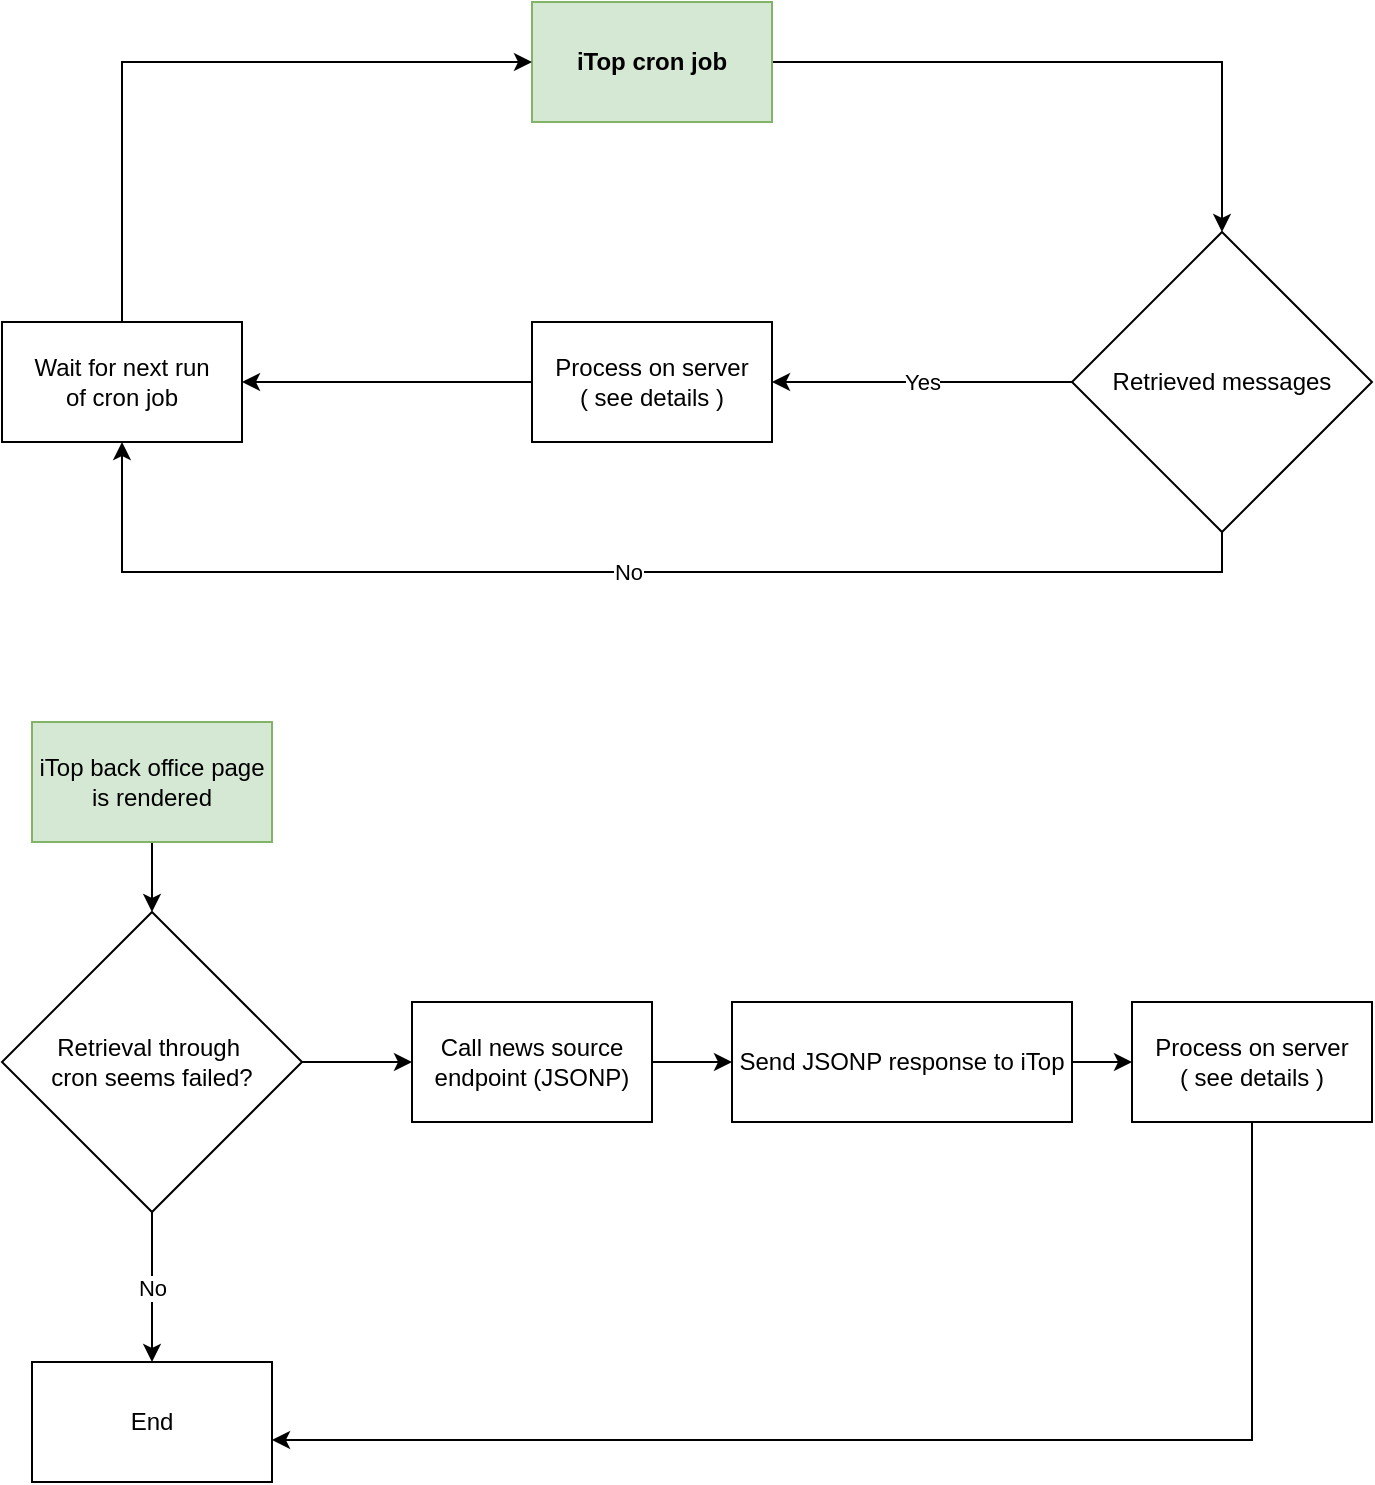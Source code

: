 <mxfile version="22.1.21" type="device" pages="3">
  <diagram id="cV-Tk9_wPNWi82MupT_c" name="Methods of retrieval">
    <mxGraphModel dx="1562" dy="1037" grid="1" gridSize="10" guides="1" tooltips="1" connect="1" arrows="1" fold="1" page="1" pageScale="1" pageWidth="850" pageHeight="1100" math="0" shadow="0">
      <root>
        <mxCell id="0" />
        <mxCell id="1" parent="0" />
        <mxCell id="ZC8OoPljzns8-YZzOIFs-5" value="" style="edgeStyle=orthogonalEdgeStyle;rounded=0;orthogonalLoop=1;jettySize=auto;html=1;" parent="1" source="ZC8OoPljzns8-YZzOIFs-1" target="ZC8OoPljzns8-YZzOIFs-4" edge="1">
          <mxGeometry relative="1" as="geometry" />
        </mxCell>
        <mxCell id="ZC8OoPljzns8-YZzOIFs-1" value="iTop cron job" style="rounded=0;whiteSpace=wrap;html=1;fontStyle=1;fillColor=#d5e8d4;strokeColor=#82b366;" parent="1" vertex="1">
          <mxGeometry x="360" y="20" width="120" height="60" as="geometry" />
        </mxCell>
        <mxCell id="ZC8OoPljzns8-YZzOIFs-19" value="No" style="edgeStyle=orthogonalEdgeStyle;rounded=0;orthogonalLoop=1;jettySize=auto;html=1;exitX=0.5;exitY=1;exitDx=0;exitDy=0;entryX=0.5;entryY=1;entryDx=0;entryDy=0;" parent="1" source="ZC8OoPljzns8-YZzOIFs-4" target="ZC8OoPljzns8-YZzOIFs-6" edge="1">
          <mxGeometry relative="1" as="geometry" />
        </mxCell>
        <mxCell id="ZC8OoPljzns8-YZzOIFs-21" value="Yes" style="edgeStyle=orthogonalEdgeStyle;rounded=0;orthogonalLoop=1;jettySize=auto;html=1;" parent="1" source="ZC8OoPljzns8-YZzOIFs-4" target="ZC8OoPljzns8-YZzOIFs-20" edge="1">
          <mxGeometry relative="1" as="geometry" />
        </mxCell>
        <mxCell id="ZC8OoPljzns8-YZzOIFs-4" value="Retrieved messages" style="rhombus;whiteSpace=wrap;html=1;" parent="1" vertex="1">
          <mxGeometry x="630" y="135" width="150" height="150" as="geometry" />
        </mxCell>
        <mxCell id="ZC8OoPljzns8-YZzOIFs-8" style="edgeStyle=orthogonalEdgeStyle;rounded=0;orthogonalLoop=1;jettySize=auto;html=1;exitX=0.5;exitY=0;exitDx=0;exitDy=0;entryX=0;entryY=0.5;entryDx=0;entryDy=0;" parent="1" source="ZC8OoPljzns8-YZzOIFs-6" target="ZC8OoPljzns8-YZzOIFs-1" edge="1">
          <mxGeometry relative="1" as="geometry" />
        </mxCell>
        <mxCell id="ZC8OoPljzns8-YZzOIFs-6" value="Wait for next run&lt;br&gt;of cron job" style="whiteSpace=wrap;html=1;" parent="1" vertex="1">
          <mxGeometry x="95" y="180" width="120" height="60" as="geometry" />
        </mxCell>
        <mxCell id="ZC8OoPljzns8-YZzOIFs-16" value="" style="edgeStyle=orthogonalEdgeStyle;rounded=0;orthogonalLoop=1;jettySize=auto;html=1;" parent="1" source="ZC8OoPljzns8-YZzOIFs-14" target="ZC8OoPljzns8-YZzOIFs-15" edge="1">
          <mxGeometry relative="1" as="geometry" />
        </mxCell>
        <mxCell id="ZC8OoPljzns8-YZzOIFs-14" value="iTop back office page&lt;br&gt;is rendered" style="rounded=0;whiteSpace=wrap;html=1;fillColor=#d5e8d4;strokeColor=#82b366;" parent="1" vertex="1">
          <mxGeometry x="110" y="380" width="120" height="60" as="geometry" />
        </mxCell>
        <mxCell id="ZC8OoPljzns8-YZzOIFs-18" value="No" style="edgeStyle=orthogonalEdgeStyle;rounded=0;orthogonalLoop=1;jettySize=auto;html=1;" parent="1" source="ZC8OoPljzns8-YZzOIFs-15" target="ZC8OoPljzns8-YZzOIFs-17" edge="1">
          <mxGeometry relative="1" as="geometry" />
        </mxCell>
        <mxCell id="ZC8OoPljzns8-YZzOIFs-25" value="" style="edgeStyle=orthogonalEdgeStyle;rounded=0;orthogonalLoop=1;jettySize=auto;html=1;" parent="1" source="ZC8OoPljzns8-YZzOIFs-15" target="ZC8OoPljzns8-YZzOIFs-24" edge="1">
          <mxGeometry relative="1" as="geometry" />
        </mxCell>
        <mxCell id="ZC8OoPljzns8-YZzOIFs-15" value="Retrieval through&amp;nbsp;&lt;br&gt;cron seems failed?" style="rhombus;whiteSpace=wrap;html=1;rounded=0;" parent="1" vertex="1">
          <mxGeometry x="95" y="475" width="150" height="150" as="geometry" />
        </mxCell>
        <mxCell id="ZC8OoPljzns8-YZzOIFs-17" value="End" style="whiteSpace=wrap;html=1;rounded=0;" parent="1" vertex="1">
          <mxGeometry x="110" y="700" width="120" height="60" as="geometry" />
        </mxCell>
        <mxCell id="ZC8OoPljzns8-YZzOIFs-23" style="edgeStyle=orthogonalEdgeStyle;rounded=0;orthogonalLoop=1;jettySize=auto;html=1;exitX=0;exitY=0.5;exitDx=0;exitDy=0;entryX=1;entryY=0.5;entryDx=0;entryDy=0;" parent="1" source="ZC8OoPljzns8-YZzOIFs-20" target="ZC8OoPljzns8-YZzOIFs-6" edge="1">
          <mxGeometry relative="1" as="geometry">
            <mxPoint x="280" y="210" as="targetPoint" />
          </mxGeometry>
        </mxCell>
        <mxCell id="ZC8OoPljzns8-YZzOIFs-20" value="Process on server&lt;br&gt;( see details )" style="whiteSpace=wrap;html=1;" parent="1" vertex="1">
          <mxGeometry x="360" y="180" width="120" height="60" as="geometry" />
        </mxCell>
        <mxCell id="ZC8OoPljzns8-YZzOIFs-27" value="" style="edgeStyle=orthogonalEdgeStyle;rounded=0;orthogonalLoop=1;jettySize=auto;html=1;" parent="1" source="ZC8OoPljzns8-YZzOIFs-24" target="ZC8OoPljzns8-YZzOIFs-26" edge="1">
          <mxGeometry relative="1" as="geometry" />
        </mxCell>
        <mxCell id="ZC8OoPljzns8-YZzOIFs-24" value="Call news source endpoint (JSONP)" style="whiteSpace=wrap;html=1;rounded=0;" parent="1" vertex="1">
          <mxGeometry x="300" y="520" width="120" height="60" as="geometry" />
        </mxCell>
        <mxCell id="ZC8OoPljzns8-YZzOIFs-29" value="" style="edgeStyle=orthogonalEdgeStyle;rounded=0;orthogonalLoop=1;jettySize=auto;html=1;" parent="1" source="ZC8OoPljzns8-YZzOIFs-26" target="ZC8OoPljzns8-YZzOIFs-28" edge="1">
          <mxGeometry relative="1" as="geometry" />
        </mxCell>
        <mxCell id="ZC8OoPljzns8-YZzOIFs-26" value="Send JSONP response to iTop" style="whiteSpace=wrap;html=1;rounded=0;" parent="1" vertex="1">
          <mxGeometry x="460" y="520" width="170" height="60" as="geometry" />
        </mxCell>
        <mxCell id="ZC8OoPljzns8-YZzOIFs-30" style="edgeStyle=orthogonalEdgeStyle;rounded=0;orthogonalLoop=1;jettySize=auto;html=1;exitX=0.5;exitY=1;exitDx=0;exitDy=0;entryX=1;entryY=0.65;entryDx=0;entryDy=0;entryPerimeter=0;" parent="1" source="ZC8OoPljzns8-YZzOIFs-28" target="ZC8OoPljzns8-YZzOIFs-17" edge="1">
          <mxGeometry relative="1" as="geometry" />
        </mxCell>
        <mxCell id="ZC8OoPljzns8-YZzOIFs-28" value="Process on server&lt;br&gt;( see details )" style="whiteSpace=wrap;html=1;" parent="1" vertex="1">
          <mxGeometry x="660" y="520" width="120" height="60" as="geometry" />
        </mxCell>
      </root>
    </mxGraphModel>
  </diagram>
  <diagram id="C5RBs43oDa-KdzZeNtuy" name="Cron job">
    <mxGraphModel dx="1562" dy="1037" grid="1" gridSize="10" guides="1" tooltips="1" connect="1" arrows="1" fold="1" page="1" pageScale="1" pageWidth="827" pageHeight="1169" math="0" shadow="0">
      <root>
        <mxCell id="WIyWlLk6GJQsqaUBKTNV-0" />
        <mxCell id="WIyWlLk6GJQsqaUBKTNV-1" parent="WIyWlLk6GJQsqaUBKTNV-0" />
        <mxCell id="OZhyUquxvkUG8-gDUHAd-23" value="" style="edgeStyle=orthogonalEdgeStyle;rounded=0;orthogonalLoop=1;jettySize=auto;html=1;" parent="WIyWlLk6GJQsqaUBKTNV-1" source="WIyWlLk6GJQsqaUBKTNV-3" target="WIyWlLk6GJQsqaUBKTNV-7" edge="1">
          <mxGeometry relative="1" as="geometry" />
        </mxCell>
        <mxCell id="WIyWlLk6GJQsqaUBKTNV-3" value="&lt;div&gt;iTop&lt;/div&gt;&lt;div&gt;&lt;b&gt;Background task&lt;/b&gt;&lt;br&gt;&lt;/div&gt;" style="rounded=1;whiteSpace=wrap;html=1;fontSize=12;glass=0;strokeWidth=1;shadow=0;" parent="WIyWlLk6GJQsqaUBKTNV-1" vertex="1">
          <mxGeometry x="20" y="20" width="120" height="40" as="geometry" />
        </mxCell>
        <mxCell id="OZhyUquxvkUG8-gDUHAd-24" value="" style="edgeStyle=orthogonalEdgeStyle;rounded=0;orthogonalLoop=1;jettySize=auto;html=1;" parent="WIyWlLk6GJQsqaUBKTNV-1" source="WIyWlLk6GJQsqaUBKTNV-7" target="OZhyUquxvkUG8-gDUHAd-0" edge="1">
          <mxGeometry relative="1" as="geometry" />
        </mxCell>
        <mxCell id="WIyWlLk6GJQsqaUBKTNV-7" value="Start job" style="rounded=1;whiteSpace=wrap;html=1;fontSize=12;glass=0;strokeWidth=1;shadow=0;fontStyle=1" parent="WIyWlLk6GJQsqaUBKTNV-1" vertex="1">
          <mxGeometry x="190" y="20" width="120" height="40" as="geometry" />
        </mxCell>
        <mxCell id="OZhyUquxvkUG8-gDUHAd-61" value="" style="edgeStyle=orthogonalEdgeStyle;rounded=0;orthogonalLoop=1;jettySize=auto;html=1;" parent="WIyWlLk6GJQsqaUBKTNV-1" source="OZhyUquxvkUG8-gDUHAd-0" target="OZhyUquxvkUG8-gDUHAd-60" edge="1">
          <mxGeometry relative="1" as="geometry" />
        </mxCell>
        <mxCell id="OZhyUquxvkUG8-gDUHAd-0" value="List news sources (servers)" style="rounded=1;whiteSpace=wrap;html=1;fontSize=12;glass=0;strokeWidth=1;shadow=0;fontStyle=1" parent="WIyWlLk6GJQsqaUBKTNV-1" vertex="1">
          <mxGeometry x="420" y="20" width="120" height="40" as="geometry" />
        </mxCell>
        <mxCell id="zZ94O031rmLX_5PtTF2R-1" value="" style="edgeStyle=orthogonalEdgeStyle;rounded=0;orthogonalLoop=1;jettySize=auto;html=1;" parent="WIyWlLk6GJQsqaUBKTNV-1" source="OZhyUquxvkUG8-gDUHAd-4" target="zZ94O031rmLX_5PtTF2R-0" edge="1">
          <mxGeometry relative="1" as="geometry" />
        </mxCell>
        <mxCell id="OZhyUquxvkUG8-gDUHAd-4" value="&lt;b&gt;Prepare POST payload &lt;br&gt;to send to news server&lt;/b&gt;&lt;br&gt;&lt;br&gt;&lt;p align=&quot;center&quot;&gt;The data always contains 2 instance hashes, database UID, iTop &lt;br&gt;environment, (iTop) application name and version, encryption library to &lt;br&gt;use, API version (in order to retrieve a response in this format)&lt;br&gt;&lt;/p&gt;&lt;div align=&quot;center&quot;&gt;News source implementations may add additional data here.&lt;br&gt;&lt;br&gt;Final payload contains operation, API version &lt;br&gt;and a base64 encoded version of the data above.&lt;br&gt;&lt;/div&gt;" style="rounded=1;whiteSpace=wrap;html=1;fontSize=12;glass=0;strokeWidth=1;shadow=0;" parent="WIyWlLk6GJQsqaUBKTNV-1" vertex="1">
          <mxGeometry x="630" y="30" width="430" height="180" as="geometry" />
        </mxCell>
        <mxCell id="OZhyUquxvkUG8-gDUHAd-13" value="" style="edgeStyle=orthogonalEdgeStyle;rounded=0;orthogonalLoop=1;jettySize=auto;html=1;" parent="WIyWlLk6GJQsqaUBKTNV-1" source="OZhyUquxvkUG8-gDUHAd-5" target="OZhyUquxvkUG8-gDUHAd-12" edge="1">
          <mxGeometry relative="1" as="geometry" />
        </mxCell>
        <mxCell id="OZhyUquxvkUG8-gDUHAd-5" value="Request data (news messages)" style="rounded=1;whiteSpace=wrap;html=1;fontSize=12;glass=0;strokeWidth=1;shadow=0;" parent="WIyWlLk6GJQsqaUBKTNV-1" vertex="1">
          <mxGeometry x="360" y="390" width="240" height="60" as="geometry" />
        </mxCell>
        <mxCell id="OZhyUquxvkUG8-gDUHAd-17" value="No" style="edgeStyle=orthogonalEdgeStyle;rounded=0;orthogonalLoop=1;jettySize=auto;html=1;" parent="WIyWlLk6GJQsqaUBKTNV-1" source="OZhyUquxvkUG8-gDUHAd-12" target="OZhyUquxvkUG8-gDUHAd-16" edge="1">
          <mxGeometry relative="1" as="geometry" />
        </mxCell>
        <mxCell id="OZhyUquxvkUG8-gDUHAd-50" value="" style="edgeStyle=orthogonalEdgeStyle;rounded=0;orthogonalLoop=1;jettySize=auto;html=1;" parent="WIyWlLk6GJQsqaUBKTNV-1" source="OZhyUquxvkUG8-gDUHAd-12" target="OZhyUquxvkUG8-gDUHAd-49" edge="1">
          <mxGeometry relative="1" as="geometry" />
        </mxCell>
        <mxCell id="OZhyUquxvkUG8-gDUHAd-12" value="Valid response?" style="rhombus;whiteSpace=wrap;html=1;rounded=1;glass=0;strokeWidth=1;shadow=0;" parent="WIyWlLk6GJQsqaUBKTNV-1" vertex="1">
          <mxGeometry x="405" y="510" width="150" height="150" as="geometry" />
        </mxCell>
        <mxCell id="OZhyUquxvkUG8-gDUHAd-54" value="" style="edgeStyle=orthogonalEdgeStyle;rounded=0;orthogonalLoop=1;jettySize=auto;html=1;" parent="WIyWlLk6GJQsqaUBKTNV-1" source="OZhyUquxvkUG8-gDUHAd-16" target="OZhyUquxvkUG8-gDUHAd-53" edge="1">
          <mxGeometry relative="1" as="geometry" />
        </mxCell>
        <mxCell id="OZhyUquxvkUG8-gDUHAd-16" value="Stop processing&lt;br&gt;this news source" style="whiteSpace=wrap;html=1;rounded=1;glass=0;strokeWidth=1;shadow=0;" parent="WIyWlLk6GJQsqaUBKTNV-1" vertex="1">
          <mxGeometry x="420" y="750" width="120" height="90" as="geometry" />
        </mxCell>
        <mxCell id="OZhyUquxvkUG8-gDUHAd-40" value="" style="edgeStyle=orthogonalEdgeStyle;rounded=0;orthogonalLoop=1;jettySize=auto;html=1;" parent="WIyWlLk6GJQsqaUBKTNV-1" edge="1">
          <mxGeometry relative="1" as="geometry">
            <mxPoint x="1430" y="585" as="sourcePoint" />
            <mxPoint x="1460" y="585" as="targetPoint" />
          </mxGeometry>
        </mxCell>
        <mxCell id="OZhyUquxvkUG8-gDUHAd-33" value="Yes" style="edgeStyle=orthogonalEdgeStyle;rounded=0;orthogonalLoop=1;jettySize=auto;html=1;entryX=0;entryY=0.5;entryDx=0;entryDy=0;" parent="WIyWlLk6GJQsqaUBKTNV-1" source="OZhyUquxvkUG8-gDUHAd-25" target="OZhyUquxvkUG8-gDUHAd-44" edge="1">
          <mxGeometry relative="1" as="geometry">
            <mxPoint x="1180" y="585" as="targetPoint" />
          </mxGeometry>
        </mxCell>
        <mxCell id="OZhyUquxvkUG8-gDUHAd-36" value="No" style="edgeStyle=orthogonalEdgeStyle;rounded=0;orthogonalLoop=1;jettySize=auto;html=1;exitX=0.5;exitY=1;exitDx=0;exitDy=0;entryX=1;entryY=0.25;entryDx=0;entryDy=0;" parent="WIyWlLk6GJQsqaUBKTNV-1" source="OZhyUquxvkUG8-gDUHAd-25" target="OZhyUquxvkUG8-gDUHAd-16" edge="1">
          <mxGeometry relative="1" as="geometry" />
        </mxCell>
        <mxCell id="OZhyUquxvkUG8-gDUHAd-25" value="Valid signature?" style="rhombus;whiteSpace=wrap;html=1;rounded=1;glass=0;strokeWidth=1;shadow=0;" parent="WIyWlLk6GJQsqaUBKTNV-1" vertex="1">
          <mxGeometry x="800" y="510" width="150" height="150" as="geometry" />
        </mxCell>
        <mxCell id="OZhyUquxvkUG8-gDUHAd-56" value="" style="edgeStyle=orthogonalEdgeStyle;rounded=0;orthogonalLoop=1;jettySize=auto;html=1;" parent="WIyWlLk6GJQsqaUBKTNV-1" target="OZhyUquxvkUG8-gDUHAd-44" edge="1">
          <mxGeometry relative="1" as="geometry">
            <mxPoint x="1610" y="585" as="sourcePoint" />
          </mxGeometry>
        </mxCell>
        <mxCell id="OZhyUquxvkUG8-gDUHAd-43" value="Note: the content itself (server response) is not secret in the current implementation. It should just not be tampered with." style="text;html=1;strokeColor=none;fillColor=none;align=center;verticalAlign=middle;whiteSpace=wrap;rounded=0;fontStyle=1" parent="WIyWlLk6GJQsqaUBKTNV-1" vertex="1">
          <mxGeometry x="820" y="460" width="760" height="80" as="geometry" />
        </mxCell>
        <mxCell id="OZhyUquxvkUG8-gDUHAd-68" style="edgeStyle=orthogonalEdgeStyle;rounded=0;orthogonalLoop=1;jettySize=auto;html=1;exitX=0.5;exitY=1;exitDx=0;exitDy=0;entryX=1;entryY=0.5;entryDx=0;entryDy=0;" parent="WIyWlLk6GJQsqaUBKTNV-1" source="OZhyUquxvkUG8-gDUHAd-44" target="OZhyUquxvkUG8-gDUHAd-66" edge="1">
          <mxGeometry relative="1" as="geometry" />
        </mxCell>
        <mxCell id="OZhyUquxvkUG8-gDUHAd-44" value="Process messages&lt;br&gt;( CRUD )" style="whiteSpace=wrap;html=1;rounded=1;glass=0;strokeWidth=1;shadow=0;" parent="WIyWlLk6GJQsqaUBKTNV-1" vertex="1">
          <mxGeometry x="1654" y="555" width="120" height="60" as="geometry" />
        </mxCell>
        <mxCell id="OZhyUquxvkUG8-gDUHAd-51" value="Yes" style="edgeStyle=orthogonalEdgeStyle;rounded=0;orthogonalLoop=1;jettySize=auto;html=1;" parent="WIyWlLk6GJQsqaUBKTNV-1" source="OZhyUquxvkUG8-gDUHAd-49" target="OZhyUquxvkUG8-gDUHAd-25" edge="1">
          <mxGeometry relative="1" as="geometry" />
        </mxCell>
        <mxCell id="OZhyUquxvkUG8-gDUHAd-58" value="No encryption (no signature validation)" style="edgeStyle=orthogonalEdgeStyle;rounded=0;orthogonalLoop=1;jettySize=auto;html=1;exitX=0.5;exitY=0;exitDx=0;exitDy=0;entryX=0.5;entryY=0;entryDx=0;entryDy=0;" parent="WIyWlLk6GJQsqaUBKTNV-1" source="OZhyUquxvkUG8-gDUHAd-49" target="OZhyUquxvkUG8-gDUHAd-44" edge="1">
          <mxGeometry relative="1" as="geometry">
            <Array as="points">
              <mxPoint x="675" y="440" />
              <mxPoint x="1714" y="440" />
            </Array>
          </mxGeometry>
        </mxCell>
        <mxCell id="OZhyUquxvkUG8-gDUHAd-49" value="Signed response?" style="rhombus;whiteSpace=wrap;html=1;rounded=1;glass=0;strokeWidth=1;shadow=0;" parent="WIyWlLk6GJQsqaUBKTNV-1" vertex="1">
          <mxGeometry x="600" y="510" width="150" height="150" as="geometry" />
        </mxCell>
        <mxCell id="OZhyUquxvkUG8-gDUHAd-55" style="edgeStyle=orthogonalEdgeStyle;rounded=0;orthogonalLoop=1;jettySize=auto;html=1;exitX=0.5;exitY=0;exitDx=0;exitDy=0;entryX=0;entryY=0.5;entryDx=0;entryDy=0;" parent="WIyWlLk6GJQsqaUBKTNV-1" source="OZhyUquxvkUG8-gDUHAd-53" target="OZhyUquxvkUG8-gDUHAd-60" edge="1">
          <mxGeometry relative="1" as="geometry">
            <mxPoint x="185" y="120" as="targetPoint" />
          </mxGeometry>
        </mxCell>
        <mxCell id="OZhyUquxvkUG8-gDUHAd-59" value="Next source" style="edgeLabel;html=1;align=center;verticalAlign=middle;resizable=0;points=[];" parent="OZhyUquxvkUG8-gDUHAd-55" vertex="1" connectable="0">
          <mxGeometry x="0.19" y="-5" relative="1" as="geometry">
            <mxPoint as="offset" />
          </mxGeometry>
        </mxCell>
        <mxCell id="OZhyUquxvkUG8-gDUHAd-65" value="No" style="edgeStyle=orthogonalEdgeStyle;rounded=0;orthogonalLoop=1;jettySize=auto;html=1;" parent="WIyWlLk6GJQsqaUBKTNV-1" source="OZhyUquxvkUG8-gDUHAd-53" target="OZhyUquxvkUG8-gDUHAd-64" edge="1">
          <mxGeometry relative="1" as="geometry" />
        </mxCell>
        <mxCell id="OZhyUquxvkUG8-gDUHAd-53" value="More sources?" style="rhombus;whiteSpace=wrap;html=1;rounded=1;glass=0;strokeWidth=1;shadow=0;" parent="WIyWlLk6GJQsqaUBKTNV-1" vertex="1">
          <mxGeometry x="110" y="720" width="150" height="150" as="geometry" />
        </mxCell>
        <mxCell id="OZhyUquxvkUG8-gDUHAd-63" value="" style="edgeStyle=orthogonalEdgeStyle;rounded=0;orthogonalLoop=1;jettySize=auto;html=1;" parent="WIyWlLk6GJQsqaUBKTNV-1" source="OZhyUquxvkUG8-gDUHAd-60" target="OZhyUquxvkUG8-gDUHAd-4" edge="1">
          <mxGeometry relative="1" as="geometry" />
        </mxCell>
        <mxCell id="OZhyUquxvkUG8-gDUHAd-60" value="Process source" style="whiteSpace=wrap;html=1;rounded=1;glass=0;strokeWidth=1;shadow=0;fontStyle=1;" parent="WIyWlLk6GJQsqaUBKTNV-1" vertex="1">
          <mxGeometry x="420" y="90" width="120" height="60" as="geometry" />
        </mxCell>
        <mxCell id="OZhyUquxvkUG8-gDUHAd-64" value="End job" style="whiteSpace=wrap;html=1;rounded=1;glass=0;strokeWidth=1;shadow=0;" parent="WIyWlLk6GJQsqaUBKTNV-1" vertex="1">
          <mxGeometry x="125" y="950" width="120" height="60" as="geometry" />
        </mxCell>
        <mxCell id="ltMHRH8uOwkN6Cz94e2u-8" style="edgeStyle=orthogonalEdgeStyle;rounded=0;orthogonalLoop=1;jettySize=auto;html=1;exitX=0;exitY=0.5;exitDx=0;exitDy=0;entryX=1;entryY=0.5;entryDx=0;entryDy=0;" parent="WIyWlLk6GJQsqaUBKTNV-1" source="OZhyUquxvkUG8-gDUHAd-66" target="ltMHRH8uOwkN6Cz94e2u-6" edge="1">
          <mxGeometry relative="1" as="geometry" />
        </mxCell>
        <mxCell id="OZhyUquxvkUG8-gDUHAd-66" value="Post additional data to news server.&lt;br&gt;&lt;br&gt;By default: &lt;b&gt;report_read_statistics &lt;/b&gt;. &lt;br&gt;This includes: IDs of the target users (= reason this is a second request), and the user ID + read data of each user who &lt;u&gt;&lt;b&gt;marked &lt;/b&gt;&lt;/u&gt;a message as read." style="whiteSpace=wrap;html=1;rounded=1;glass=0;strokeWidth=1;shadow=0;" parent="WIyWlLk6GJQsqaUBKTNV-1" vertex="1">
          <mxGeometry x="960" y="860" width="340" height="210" as="geometry" />
        </mxCell>
        <mxCell id="zZ94O031rmLX_5PtTF2R-2" value="No" style="edgeStyle=orthogonalEdgeStyle;rounded=0;orthogonalLoop=1;jettySize=auto;html=1;exitX=0.5;exitY=1;exitDx=0;exitDy=0;entryX=0.5;entryY=0;entryDx=0;entryDy=0;" parent="WIyWlLk6GJQsqaUBKTNV-1" source="zZ94O031rmLX_5PtTF2R-0" target="OZhyUquxvkUG8-gDUHAd-5" edge="1">
          <mxGeometry relative="1" as="geometry" />
        </mxCell>
        <mxCell id="zZ94O031rmLX_5PtTF2R-5" value="Yes" style="edgeStyle=orthogonalEdgeStyle;rounded=0;orthogonalLoop=1;jettySize=auto;html=1;" parent="WIyWlLk6GJQsqaUBKTNV-1" source="zZ94O031rmLX_5PtTF2R-0" target="zZ94O031rmLX_5PtTF2R-4" edge="1">
          <mxGeometry relative="1" as="geometry" />
        </mxCell>
        <mxCell id="zZ94O031rmLX_5PtTF2R-0" value="Encryption?" style="rhombus;whiteSpace=wrap;html=1;rounded=1;glass=0;strokeWidth=1;shadow=0;" parent="WIyWlLk6GJQsqaUBKTNV-1" vertex="1">
          <mxGeometry x="1160" y="45" width="150" height="150" as="geometry" />
        </mxCell>
        <mxCell id="zZ94O031rmLX_5PtTF2R-6" style="edgeStyle=orthogonalEdgeStyle;rounded=0;orthogonalLoop=1;jettySize=auto;html=1;exitX=0.5;exitY=1;exitDx=0;exitDy=0;entryX=1;entryY=0.25;entryDx=0;entryDy=0;" parent="WIyWlLk6GJQsqaUBKTNV-1" source="zZ94O031rmLX_5PtTF2R-4" target="OZhyUquxvkUG8-gDUHAd-5" edge="1">
          <mxGeometry relative="1" as="geometry" />
        </mxCell>
        <mxCell id="zZ94O031rmLX_5PtTF2R-4" value="Encrypt payload &lt;br&gt;( cryptobox - seal )" style="whiteSpace=wrap;html=1;rounded=1;glass=0;strokeWidth=1;shadow=0;" parent="WIyWlLk6GJQsqaUBKTNV-1" vertex="1">
          <mxGeometry x="1405" y="90" width="120" height="60" as="geometry" />
        </mxCell>
        <mxCell id="ltMHRH8uOwkN6Cz94e2u-9" value="Yes" style="edgeStyle=orthogonalEdgeStyle;rounded=0;orthogonalLoop=1;jettySize=auto;html=1;exitX=0;exitY=0.5;exitDx=0;exitDy=0;entryX=1;entryY=0.5;entryDx=0;entryDy=0;" parent="WIyWlLk6GJQsqaUBKTNV-1" source="ltMHRH8uOwkN6Cz94e2u-6" target="ltMHRH8uOwkN6Cz94e2u-7" edge="1">
          <mxGeometry relative="1" as="geometry" />
        </mxCell>
        <mxCell id="ltMHRH8uOwkN6Cz94e2u-11" value="No" style="edgeStyle=orthogonalEdgeStyle;rounded=0;orthogonalLoop=1;jettySize=auto;html=1;exitX=0.5;exitY=1;exitDx=0;exitDy=0;entryX=0.5;entryY=1;entryDx=0;entryDy=0;" parent="WIyWlLk6GJQsqaUBKTNV-1" source="ltMHRH8uOwkN6Cz94e2u-6" target="OZhyUquxvkUG8-gDUHAd-16" edge="1">
          <mxGeometry relative="1" as="geometry" />
        </mxCell>
        <mxCell id="ltMHRH8uOwkN6Cz94e2u-6" value="Encryption?" style="rhombus;whiteSpace=wrap;html=1;rounded=1;glass=0;strokeWidth=1;shadow=0;" parent="WIyWlLk6GJQsqaUBKTNV-1" vertex="1">
          <mxGeometry x="730" y="890" width="150" height="150" as="geometry" />
        </mxCell>
        <mxCell id="ltMHRH8uOwkN6Cz94e2u-10" style="edgeStyle=orthogonalEdgeStyle;rounded=0;orthogonalLoop=1;jettySize=auto;html=1;exitX=0;exitY=0.5;exitDx=0;exitDy=0;entryX=0.75;entryY=1;entryDx=0;entryDy=0;" parent="WIyWlLk6GJQsqaUBKTNV-1" source="ltMHRH8uOwkN6Cz94e2u-7" target="OZhyUquxvkUG8-gDUHAd-16" edge="1">
          <mxGeometry relative="1" as="geometry" />
        </mxCell>
        <mxCell id="ltMHRH8uOwkN6Cz94e2u-7" value="Encrypt payload &lt;br&gt;( cryptobox - seal )" style="whiteSpace=wrap;html=1;rounded=1;glass=0;strokeWidth=1;shadow=0;" parent="WIyWlLk6GJQsqaUBKTNV-1" vertex="1">
          <mxGeometry x="555" y="935" width="120" height="60" as="geometry" />
        </mxCell>
      </root>
    </mxGraphModel>
  </diagram>
  <diagram name="MITM" id="XMjYQ9UTWbyeHxBUCoi9">
    <mxGraphModel dx="1562" dy="1037" grid="1" gridSize="10" guides="1" tooltips="1" connect="1" arrows="1" fold="1" page="1" pageScale="1" pageWidth="827" pageHeight="1169" math="0" shadow="0">
      <root>
        <mxCell id="C4-Ehp32IlHd3BaQ6FqO-0" />
        <mxCell id="C4-Ehp32IlHd3BaQ6FqO-1" parent="C4-Ehp32IlHd3BaQ6FqO-0" />
        <mxCell id="C4-Ehp32IlHd3BaQ6FqO-2" value="" style="edgeStyle=orthogonalEdgeStyle;rounded=0;orthogonalLoop=1;jettySize=auto;html=1;" parent="C4-Ehp32IlHd3BaQ6FqO-1" source="C4-Ehp32IlHd3BaQ6FqO-3" target="C4-Ehp32IlHd3BaQ6FqO-5" edge="1">
          <mxGeometry relative="1" as="geometry" />
        </mxCell>
        <mxCell id="C4-Ehp32IlHd3BaQ6FqO-3" value="&lt;div&gt;iTop back-office&amp;nbsp;&lt;br&gt;page is rendered&lt;/div&gt;" style="rounded=1;whiteSpace=wrap;html=1;fontSize=12;glass=0;strokeWidth=1;shadow=0;" parent="C4-Ehp32IlHd3BaQ6FqO-1" vertex="1">
          <mxGeometry x="20" y="20" width="120" height="40" as="geometry" />
        </mxCell>
        <mxCell id="C4-Ehp32IlHd3BaQ6FqO-4" value="" style="edgeStyle=orthogonalEdgeStyle;rounded=0;orthogonalLoop=1;jettySize=auto;html=1;" parent="C4-Ehp32IlHd3BaQ6FqO-1" source="C4-Ehp32IlHd3BaQ6FqO-5" target="C4-Ehp32IlHd3BaQ6FqO-7" edge="1">
          <mxGeometry relative="1" as="geometry" />
        </mxCell>
        <mxCell id="C4-Ehp32IlHd3BaQ6FqO-5" value="Start job" style="rounded=1;whiteSpace=wrap;html=1;fontSize=12;glass=0;strokeWidth=1;shadow=0;fontStyle=1" parent="C4-Ehp32IlHd3BaQ6FqO-1" vertex="1">
          <mxGeometry x="190" y="20" width="120" height="40" as="geometry" />
        </mxCell>
        <mxCell id="C4-Ehp32IlHd3BaQ6FqO-6" value="" style="edgeStyle=orthogonalEdgeStyle;rounded=0;orthogonalLoop=1;jettySize=auto;html=1;" parent="C4-Ehp32IlHd3BaQ6FqO-1" source="C4-Ehp32IlHd3BaQ6FqO-7" target="C4-Ehp32IlHd3BaQ6FqO-39" edge="1">
          <mxGeometry relative="1" as="geometry" />
        </mxCell>
        <mxCell id="C4-Ehp32IlHd3BaQ6FqO-7" value="List news sources (servers)" style="rounded=1;whiteSpace=wrap;html=1;fontSize=12;glass=0;strokeWidth=1;shadow=0;fontStyle=1" parent="C4-Ehp32IlHd3BaQ6FqO-1" vertex="1">
          <mxGeometry x="420" y="20" width="120" height="40" as="geometry" />
        </mxCell>
        <mxCell id="C4-Ehp32IlHd3BaQ6FqO-8" value="" style="edgeStyle=orthogonalEdgeStyle;rounded=0;orthogonalLoop=1;jettySize=auto;html=1;" parent="C4-Ehp32IlHd3BaQ6FqO-1" source="C4-Ehp32IlHd3BaQ6FqO-9" target="C4-Ehp32IlHd3BaQ6FqO-45" edge="1">
          <mxGeometry relative="1" as="geometry" />
        </mxCell>
        <mxCell id="C4-Ehp32IlHd3BaQ6FqO-9" value="&lt;b&gt;Prepare POST payload &lt;br&gt;to send to news server&lt;/b&gt;&lt;br&gt;&lt;br&gt;&lt;p align=&quot;center&quot;&gt;The data always contains 2 instance hashes, database UID, iTop &lt;br&gt;environment, (iTop) application name and version, encryption library to &lt;br&gt;use, API version (in order to retrieve a response in this format)&lt;br&gt;&lt;/p&gt;&lt;div align=&quot;center&quot;&gt;News source implementations may add additional data here.&lt;br&gt;&lt;br&gt;Final payload contains operation, API version &lt;br&gt;and a base64 encoded version of the data above.&lt;br&gt;&lt;/div&gt;" style="rounded=1;whiteSpace=wrap;html=1;fontSize=12;glass=0;strokeWidth=1;shadow=0;" parent="C4-Ehp32IlHd3BaQ6FqO-1" vertex="1">
          <mxGeometry x="630" y="30" width="430" height="180" as="geometry" />
        </mxCell>
        <mxCell id="C4-Ehp32IlHd3BaQ6FqO-10" value="" style="edgeStyle=orthogonalEdgeStyle;rounded=0;orthogonalLoop=1;jettySize=auto;html=1;exitX=0;exitY=0.5;exitDx=0;exitDy=0;" parent="C4-Ehp32IlHd3BaQ6FqO-1" source="lK_6k5JVga7S2xhUOpL3-2" target="C4-Ehp32IlHd3BaQ6FqO-14" edge="1">
          <mxGeometry relative="1" as="geometry">
            <mxPoint x="650" y="340" as="sourcePoint" />
          </mxGeometry>
        </mxCell>
        <mxCell id="lK_6k5JVga7S2xhUOpL3-1" value="" style="edgeStyle=orthogonalEdgeStyle;rounded=0;orthogonalLoop=1;jettySize=auto;html=1;" parent="C4-Ehp32IlHd3BaQ6FqO-1" source="C4-Ehp32IlHd3BaQ6FqO-11" target="lK_6k5JVga7S2xhUOpL3-0" edge="1">
          <mxGeometry relative="1" as="geometry" />
        </mxCell>
        <mxCell id="C4-Ehp32IlHd3BaQ6FqO-11" value="Add JSONP call in back office&lt;br&gt;( so user calls news source endpoint )" style="rounded=1;whiteSpace=wrap;html=1;fontSize=12;glass=0;strokeWidth=1;shadow=0;" parent="C4-Ehp32IlHd3BaQ6FqO-1" vertex="1">
          <mxGeometry x="1115" y="310" width="240" height="60" as="geometry" />
        </mxCell>
        <mxCell id="C4-Ehp32IlHd3BaQ6FqO-12" value="No" style="edgeStyle=orthogonalEdgeStyle;rounded=0;orthogonalLoop=1;jettySize=auto;html=1;" parent="C4-Ehp32IlHd3BaQ6FqO-1" source="C4-Ehp32IlHd3BaQ6FqO-14" target="C4-Ehp32IlHd3BaQ6FqO-16" edge="1">
          <mxGeometry relative="1" as="geometry" />
        </mxCell>
        <mxCell id="C4-Ehp32IlHd3BaQ6FqO-13" value="" style="edgeStyle=orthogonalEdgeStyle;rounded=0;orthogonalLoop=1;jettySize=auto;html=1;" parent="C4-Ehp32IlHd3BaQ6FqO-1" source="C4-Ehp32IlHd3BaQ6FqO-14" target="C4-Ehp32IlHd3BaQ6FqO-33" edge="1">
          <mxGeometry relative="1" as="geometry" />
        </mxCell>
        <mxCell id="C4-Ehp32IlHd3BaQ6FqO-14" value="Valid response?" style="rhombus;whiteSpace=wrap;html=1;rounded=1;glass=0;strokeWidth=1;shadow=0;" parent="C4-Ehp32IlHd3BaQ6FqO-1" vertex="1">
          <mxGeometry x="405" y="510" width="150" height="150" as="geometry" />
        </mxCell>
        <mxCell id="C4-Ehp32IlHd3BaQ6FqO-15" value="" style="edgeStyle=orthogonalEdgeStyle;rounded=0;orthogonalLoop=1;jettySize=auto;html=1;" parent="C4-Ehp32IlHd3BaQ6FqO-1" source="C4-Ehp32IlHd3BaQ6FqO-16" target="C4-Ehp32IlHd3BaQ6FqO-37" edge="1">
          <mxGeometry relative="1" as="geometry" />
        </mxCell>
        <mxCell id="C4-Ehp32IlHd3BaQ6FqO-16" value="Stop processing&lt;br&gt;this news source" style="whiteSpace=wrap;html=1;rounded=1;glass=0;strokeWidth=1;shadow=0;" parent="C4-Ehp32IlHd3BaQ6FqO-1" vertex="1">
          <mxGeometry x="420" y="750" width="120" height="90" as="geometry" />
        </mxCell>
        <mxCell id="C4-Ehp32IlHd3BaQ6FqO-19" value="Yes" style="edgeStyle=orthogonalEdgeStyle;rounded=0;orthogonalLoop=1;jettySize=auto;html=1;entryX=0;entryY=0.5;entryDx=0;entryDy=0;" parent="C4-Ehp32IlHd3BaQ6FqO-1" source="C4-Ehp32IlHd3BaQ6FqO-21" target="C4-Ehp32IlHd3BaQ6FqO-30" edge="1">
          <mxGeometry relative="1" as="geometry">
            <mxPoint x="990" y="585" as="targetPoint" />
          </mxGeometry>
        </mxCell>
        <mxCell id="C4-Ehp32IlHd3BaQ6FqO-20" value="No" style="edgeStyle=orthogonalEdgeStyle;rounded=0;orthogonalLoop=1;jettySize=auto;html=1;exitX=0.5;exitY=1;exitDx=0;exitDy=0;entryX=1;entryY=0.25;entryDx=0;entryDy=0;" parent="C4-Ehp32IlHd3BaQ6FqO-1" source="C4-Ehp32IlHd3BaQ6FqO-21" target="C4-Ehp32IlHd3BaQ6FqO-16" edge="1">
          <mxGeometry relative="1" as="geometry" />
        </mxCell>
        <mxCell id="C4-Ehp32IlHd3BaQ6FqO-21" value="Valid signature?" style="rhombus;whiteSpace=wrap;html=1;rounded=1;glass=0;strokeWidth=1;shadow=0;" parent="C4-Ehp32IlHd3BaQ6FqO-1" vertex="1">
          <mxGeometry x="800" y="510" width="150" height="150" as="geometry" />
        </mxCell>
        <mxCell id="C4-Ehp32IlHd3BaQ6FqO-28" value="Note: the content itself (server response) is not secret in the current implementation. It should just not be tampered with." style="text;html=1;strokeColor=none;fillColor=none;align=center;verticalAlign=middle;whiteSpace=wrap;rounded=0;fontStyle=1" parent="C4-Ehp32IlHd3BaQ6FqO-1" vertex="1">
          <mxGeometry x="820" y="460" width="760" height="80" as="geometry" />
        </mxCell>
        <mxCell id="C4-Ehp32IlHd3BaQ6FqO-29" style="edgeStyle=orthogonalEdgeStyle;rounded=0;orthogonalLoop=1;jettySize=auto;html=1;exitX=0.5;exitY=1;exitDx=0;exitDy=0;entryX=1;entryY=0.5;entryDx=0;entryDy=0;" parent="C4-Ehp32IlHd3BaQ6FqO-1" source="C4-Ehp32IlHd3BaQ6FqO-30" target="C4-Ehp32IlHd3BaQ6FqO-42" edge="1">
          <mxGeometry relative="1" as="geometry" />
        </mxCell>
        <mxCell id="C4-Ehp32IlHd3BaQ6FqO-30" value="Process messages&lt;br&gt;( CRUD )" style="whiteSpace=wrap;html=1;rounded=1;glass=0;strokeWidth=1;shadow=0;" parent="C4-Ehp32IlHd3BaQ6FqO-1" vertex="1">
          <mxGeometry x="1654" y="555" width="120" height="60" as="geometry" />
        </mxCell>
        <mxCell id="C4-Ehp32IlHd3BaQ6FqO-31" value="Yes" style="edgeStyle=orthogonalEdgeStyle;rounded=0;orthogonalLoop=1;jettySize=auto;html=1;" parent="C4-Ehp32IlHd3BaQ6FqO-1" source="C4-Ehp32IlHd3BaQ6FqO-33" target="C4-Ehp32IlHd3BaQ6FqO-21" edge="1">
          <mxGeometry relative="1" as="geometry" />
        </mxCell>
        <mxCell id="C4-Ehp32IlHd3BaQ6FqO-32" value="No encryption (no signature validation)" style="edgeStyle=orthogonalEdgeStyle;rounded=0;orthogonalLoop=1;jettySize=auto;html=1;exitX=0.5;exitY=0;exitDx=0;exitDy=0;entryX=0.5;entryY=0;entryDx=0;entryDy=0;" parent="C4-Ehp32IlHd3BaQ6FqO-1" source="C4-Ehp32IlHd3BaQ6FqO-33" target="C4-Ehp32IlHd3BaQ6FqO-30" edge="1">
          <mxGeometry relative="1" as="geometry">
            <Array as="points">
              <mxPoint x="675" y="440" />
              <mxPoint x="1714" y="440" />
            </Array>
          </mxGeometry>
        </mxCell>
        <mxCell id="C4-Ehp32IlHd3BaQ6FqO-33" value="Encryption?" style="rhombus;whiteSpace=wrap;html=1;rounded=1;glass=0;strokeWidth=1;shadow=0;" parent="C4-Ehp32IlHd3BaQ6FqO-1" vertex="1">
          <mxGeometry x="600" y="510" width="150" height="150" as="geometry" />
        </mxCell>
        <mxCell id="C4-Ehp32IlHd3BaQ6FqO-34" style="edgeStyle=orthogonalEdgeStyle;rounded=0;orthogonalLoop=1;jettySize=auto;html=1;exitX=0.5;exitY=0;exitDx=0;exitDy=0;entryX=0;entryY=0.5;entryDx=0;entryDy=0;" parent="C4-Ehp32IlHd3BaQ6FqO-1" source="C4-Ehp32IlHd3BaQ6FqO-37" target="C4-Ehp32IlHd3BaQ6FqO-39" edge="1">
          <mxGeometry relative="1" as="geometry">
            <mxPoint x="185" y="120" as="targetPoint" />
          </mxGeometry>
        </mxCell>
        <mxCell id="C4-Ehp32IlHd3BaQ6FqO-35" value="Next source" style="edgeLabel;html=1;align=center;verticalAlign=middle;resizable=0;points=[];" parent="C4-Ehp32IlHd3BaQ6FqO-34" vertex="1" connectable="0">
          <mxGeometry x="0.19" y="-5" relative="1" as="geometry">
            <mxPoint as="offset" />
          </mxGeometry>
        </mxCell>
        <mxCell id="C4-Ehp32IlHd3BaQ6FqO-36" value="No" style="edgeStyle=orthogonalEdgeStyle;rounded=0;orthogonalLoop=1;jettySize=auto;html=1;" parent="C4-Ehp32IlHd3BaQ6FqO-1" source="C4-Ehp32IlHd3BaQ6FqO-37" target="C4-Ehp32IlHd3BaQ6FqO-40" edge="1">
          <mxGeometry relative="1" as="geometry" />
        </mxCell>
        <mxCell id="C4-Ehp32IlHd3BaQ6FqO-37" value="More sources?" style="rhombus;whiteSpace=wrap;html=1;rounded=1;glass=0;strokeWidth=1;shadow=0;" parent="C4-Ehp32IlHd3BaQ6FqO-1" vertex="1">
          <mxGeometry x="110" y="720" width="150" height="150" as="geometry" />
        </mxCell>
        <mxCell id="C4-Ehp32IlHd3BaQ6FqO-38" value="" style="edgeStyle=orthogonalEdgeStyle;rounded=0;orthogonalLoop=1;jettySize=auto;html=1;" parent="C4-Ehp32IlHd3BaQ6FqO-1" source="C4-Ehp32IlHd3BaQ6FqO-39" target="C4-Ehp32IlHd3BaQ6FqO-9" edge="1">
          <mxGeometry relative="1" as="geometry" />
        </mxCell>
        <mxCell id="C4-Ehp32IlHd3BaQ6FqO-39" value="Process source" style="whiteSpace=wrap;html=1;rounded=1;glass=0;strokeWidth=1;shadow=0;fontStyle=1;" parent="C4-Ehp32IlHd3BaQ6FqO-1" vertex="1">
          <mxGeometry x="420" y="90" width="120" height="60" as="geometry" />
        </mxCell>
        <mxCell id="C4-Ehp32IlHd3BaQ6FqO-40" value="End job" style="whiteSpace=wrap;html=1;rounded=1;glass=0;strokeWidth=1;shadow=0;" parent="C4-Ehp32IlHd3BaQ6FqO-1" vertex="1">
          <mxGeometry x="125" y="950" width="120" height="60" as="geometry" />
        </mxCell>
        <mxCell id="NtTI-o3APbuarfBYJYlK-3" style="edgeStyle=orthogonalEdgeStyle;rounded=0;orthogonalLoop=1;jettySize=auto;html=1;exitX=0;exitY=0.5;exitDx=0;exitDy=0;entryX=1;entryY=0.5;entryDx=0;entryDy=0;" parent="C4-Ehp32IlHd3BaQ6FqO-1" source="C4-Ehp32IlHd3BaQ6FqO-42" target="NtTI-o3APbuarfBYJYlK-1" edge="1">
          <mxGeometry relative="1" as="geometry" />
        </mxCell>
        <mxCell id="C4-Ehp32IlHd3BaQ6FqO-42" value="Post additional data to news server.&lt;br&gt;&lt;br&gt;By default: &lt;b&gt;report_read_statistics &lt;/b&gt;. &lt;br&gt;This includes: IDs of the target users (= reason this is a second request), and the user ID + read data of each user who &lt;u&gt;&lt;b&gt;marked &lt;/b&gt;&lt;/u&gt;a message as read." style="whiteSpace=wrap;html=1;rounded=1;glass=0;strokeWidth=1;shadow=0;" parent="C4-Ehp32IlHd3BaQ6FqO-1" vertex="1">
          <mxGeometry x="960" y="860" width="340" height="210" as="geometry" />
        </mxCell>
        <mxCell id="C4-Ehp32IlHd3BaQ6FqO-43" value="No" style="edgeStyle=orthogonalEdgeStyle;rounded=0;orthogonalLoop=1;jettySize=auto;html=1;exitX=0.5;exitY=1;exitDx=0;exitDy=0;entryX=0.5;entryY=0;entryDx=0;entryDy=0;" parent="C4-Ehp32IlHd3BaQ6FqO-1" source="C4-Ehp32IlHd3BaQ6FqO-45" target="C4-Ehp32IlHd3BaQ6FqO-11" edge="1">
          <mxGeometry relative="1" as="geometry" />
        </mxCell>
        <mxCell id="C4-Ehp32IlHd3BaQ6FqO-44" value="Yes" style="edgeStyle=orthogonalEdgeStyle;rounded=0;orthogonalLoop=1;jettySize=auto;html=1;" parent="C4-Ehp32IlHd3BaQ6FqO-1" source="C4-Ehp32IlHd3BaQ6FqO-45" target="C4-Ehp32IlHd3BaQ6FqO-47" edge="1">
          <mxGeometry relative="1" as="geometry" />
        </mxCell>
        <mxCell id="C4-Ehp32IlHd3BaQ6FqO-45" value="Encryption?" style="rhombus;whiteSpace=wrap;html=1;rounded=1;glass=0;strokeWidth=1;shadow=0;" parent="C4-Ehp32IlHd3BaQ6FqO-1" vertex="1">
          <mxGeometry x="1160" y="45" width="150" height="150" as="geometry" />
        </mxCell>
        <mxCell id="C4-Ehp32IlHd3BaQ6FqO-46" style="edgeStyle=orthogonalEdgeStyle;rounded=0;orthogonalLoop=1;jettySize=auto;html=1;exitX=0.5;exitY=1;exitDx=0;exitDy=0;entryX=1;entryY=0.5;entryDx=0;entryDy=0;" parent="C4-Ehp32IlHd3BaQ6FqO-1" source="C4-Ehp32IlHd3BaQ6FqO-47" target="C4-Ehp32IlHd3BaQ6FqO-11" edge="1">
          <mxGeometry relative="1" as="geometry">
            <mxPoint x="1360" y="340" as="targetPoint" />
          </mxGeometry>
        </mxCell>
        <mxCell id="C4-Ehp32IlHd3BaQ6FqO-47" value="Encrypt payload &lt;br&gt;( cryptobox - seal )" style="whiteSpace=wrap;html=1;rounded=1;glass=0;strokeWidth=1;shadow=0;" parent="C4-Ehp32IlHd3BaQ6FqO-1" vertex="1">
          <mxGeometry x="1405" y="90" width="120" height="60" as="geometry" />
        </mxCell>
        <mxCell id="lK_6k5JVga7S2xhUOpL3-3" value="" style="edgeStyle=orthogonalEdgeStyle;rounded=0;orthogonalLoop=1;jettySize=auto;html=1;" parent="C4-Ehp32IlHd3BaQ6FqO-1" source="lK_6k5JVga7S2xhUOpL3-0" target="lK_6k5JVga7S2xhUOpL3-2" edge="1">
          <mxGeometry relative="1" as="geometry" />
        </mxCell>
        <mxCell id="lK_6k5JVga7S2xhUOpL3-0" value="Retrieve JSONP response&amp;nbsp;&lt;br&gt;from news server" style="whiteSpace=wrap;html=1;rounded=1;glass=0;strokeWidth=1;shadow=0;" parent="C4-Ehp32IlHd3BaQ6FqO-1" vertex="1">
          <mxGeometry x="800" y="310" width="175" height="60" as="geometry" />
        </mxCell>
        <mxCell id="lK_6k5JVga7S2xhUOpL3-2" value="Send data to user&#39;s iTop instance&lt;br&gt;( user sends data to iTop environment )" style="whiteSpace=wrap;html=1;rounded=1;glass=0;strokeWidth=1;shadow=0;" parent="C4-Ehp32IlHd3BaQ6FqO-1" vertex="1">
          <mxGeometry x="510" y="310" width="230" height="60" as="geometry" />
        </mxCell>
        <mxCell id="NtTI-o3APbuarfBYJYlK-0" value="Yes" style="edgeStyle=orthogonalEdgeStyle;rounded=0;orthogonalLoop=1;jettySize=auto;html=1;exitX=0;exitY=0.5;exitDx=0;exitDy=0;entryX=1;entryY=0.5;entryDx=0;entryDy=0;" parent="C4-Ehp32IlHd3BaQ6FqO-1" source="NtTI-o3APbuarfBYJYlK-1" target="NtTI-o3APbuarfBYJYlK-2" edge="1">
          <mxGeometry relative="1" as="geometry" />
        </mxCell>
        <mxCell id="NtTI-o3APbuarfBYJYlK-5" value="No" style="edgeStyle=orthogonalEdgeStyle;rounded=0;orthogonalLoop=1;jettySize=auto;html=1;exitX=0.5;exitY=1;exitDx=0;exitDy=0;entryX=0.25;entryY=1;entryDx=0;entryDy=0;" parent="C4-Ehp32IlHd3BaQ6FqO-1" source="NtTI-o3APbuarfBYJYlK-1" target="C4-Ehp32IlHd3BaQ6FqO-16" edge="1">
          <mxGeometry relative="1" as="geometry" />
        </mxCell>
        <mxCell id="NtTI-o3APbuarfBYJYlK-1" value="Encryption?" style="rhombus;whiteSpace=wrap;html=1;rounded=1;glass=0;strokeWidth=1;shadow=0;" parent="C4-Ehp32IlHd3BaQ6FqO-1" vertex="1">
          <mxGeometry x="730" y="890" width="150" height="150" as="geometry" />
        </mxCell>
        <mxCell id="NtTI-o3APbuarfBYJYlK-4" style="edgeStyle=orthogonalEdgeStyle;rounded=0;orthogonalLoop=1;jettySize=auto;html=1;exitX=0;exitY=0.5;exitDx=0;exitDy=0;entryX=0.75;entryY=1;entryDx=0;entryDy=0;" parent="C4-Ehp32IlHd3BaQ6FqO-1" source="NtTI-o3APbuarfBYJYlK-2" target="C4-Ehp32IlHd3BaQ6FqO-16" edge="1">
          <mxGeometry relative="1" as="geometry" />
        </mxCell>
        <mxCell id="NtTI-o3APbuarfBYJYlK-2" value="Encrypt payload &lt;br&gt;( cryptobox - seal )" style="whiteSpace=wrap;html=1;rounded=1;glass=0;strokeWidth=1;shadow=0;" parent="C4-Ehp32IlHd3BaQ6FqO-1" vertex="1">
          <mxGeometry x="555" y="935" width="120" height="60" as="geometry" />
        </mxCell>
      </root>
    </mxGraphModel>
  </diagram>
</mxfile>
